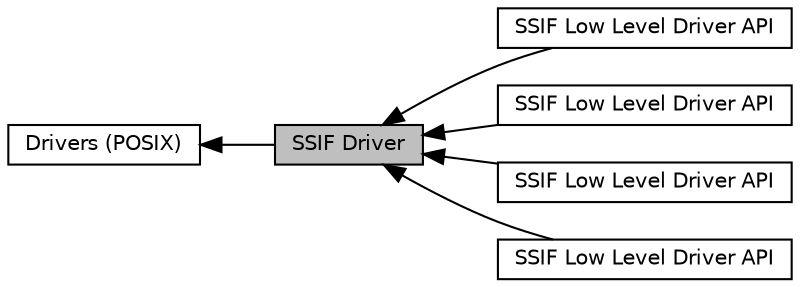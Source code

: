 digraph "SSIF Driver"
{
  edge [fontname="Helvetica",fontsize="10",labelfontname="Helvetica",labelfontsize="10"];
  node [fontname="Helvetica",fontsize="10",shape=box];
  rankdir=LR;
  Node3 [label="SSIF Low Level Driver API",height=0.2,width=0.4,color="black", fillcolor="white", style="filled",URL="$d9/dba/group__R__SW__PKG__93__SSIF__LLD__AIOIF.html",tooltip="Internal low level SSIF driver component."];
  Node6 [label="SSIF Low Level Driver API",height=0.2,width=0.4,color="black", fillcolor="white", style="filled",URL="$d1/d44/group__R__SW__PKG__93__SSIF__LLD__INT.html",tooltip="Internal low level SSIF driver component."];
  Node4 [label="SSIF Low Level Driver API",height=0.2,width=0.4,color="black", fillcolor="white", style="filled",URL="$d3/de3/group__R__SW__PKG__93__SSIF__LLD.html",tooltip="Internal low level SSIF driver component."];
  Node5 [label="SSIF Low Level Driver API",height=0.2,width=0.4,color="black", fillcolor="white", style="filled",URL="$d0/d21/group__R__SW__PKG__93__SSIF__LLD__IF.html",tooltip="Internal low level SSIF driver component."];
  Node1 [label="SSIF Driver",height=0.2,width=0.4,color="black", fillcolor="grey75", style="filled", fontcolor="black",tooltip="This interface provides access to the Serial Sound Interface SSIF peripheral."];
  Node2 [label="Drivers (POSIX)",height=0.2,width=0.4,color="black", fillcolor="white", style="filled",URL="$d3/d50/group__R__SW__PKG__93__POSIX__Drivers.html",tooltip="POSIX interface drivers."];
  Node2->Node1 [shape=plaintext, dir="back", style="solid"];
  Node1->Node3 [shape=plaintext, dir="back", style="solid"];
  Node1->Node4 [shape=plaintext, dir="back", style="solid"];
  Node1->Node5 [shape=plaintext, dir="back", style="solid"];
  Node1->Node6 [shape=plaintext, dir="back", style="solid"];
}
